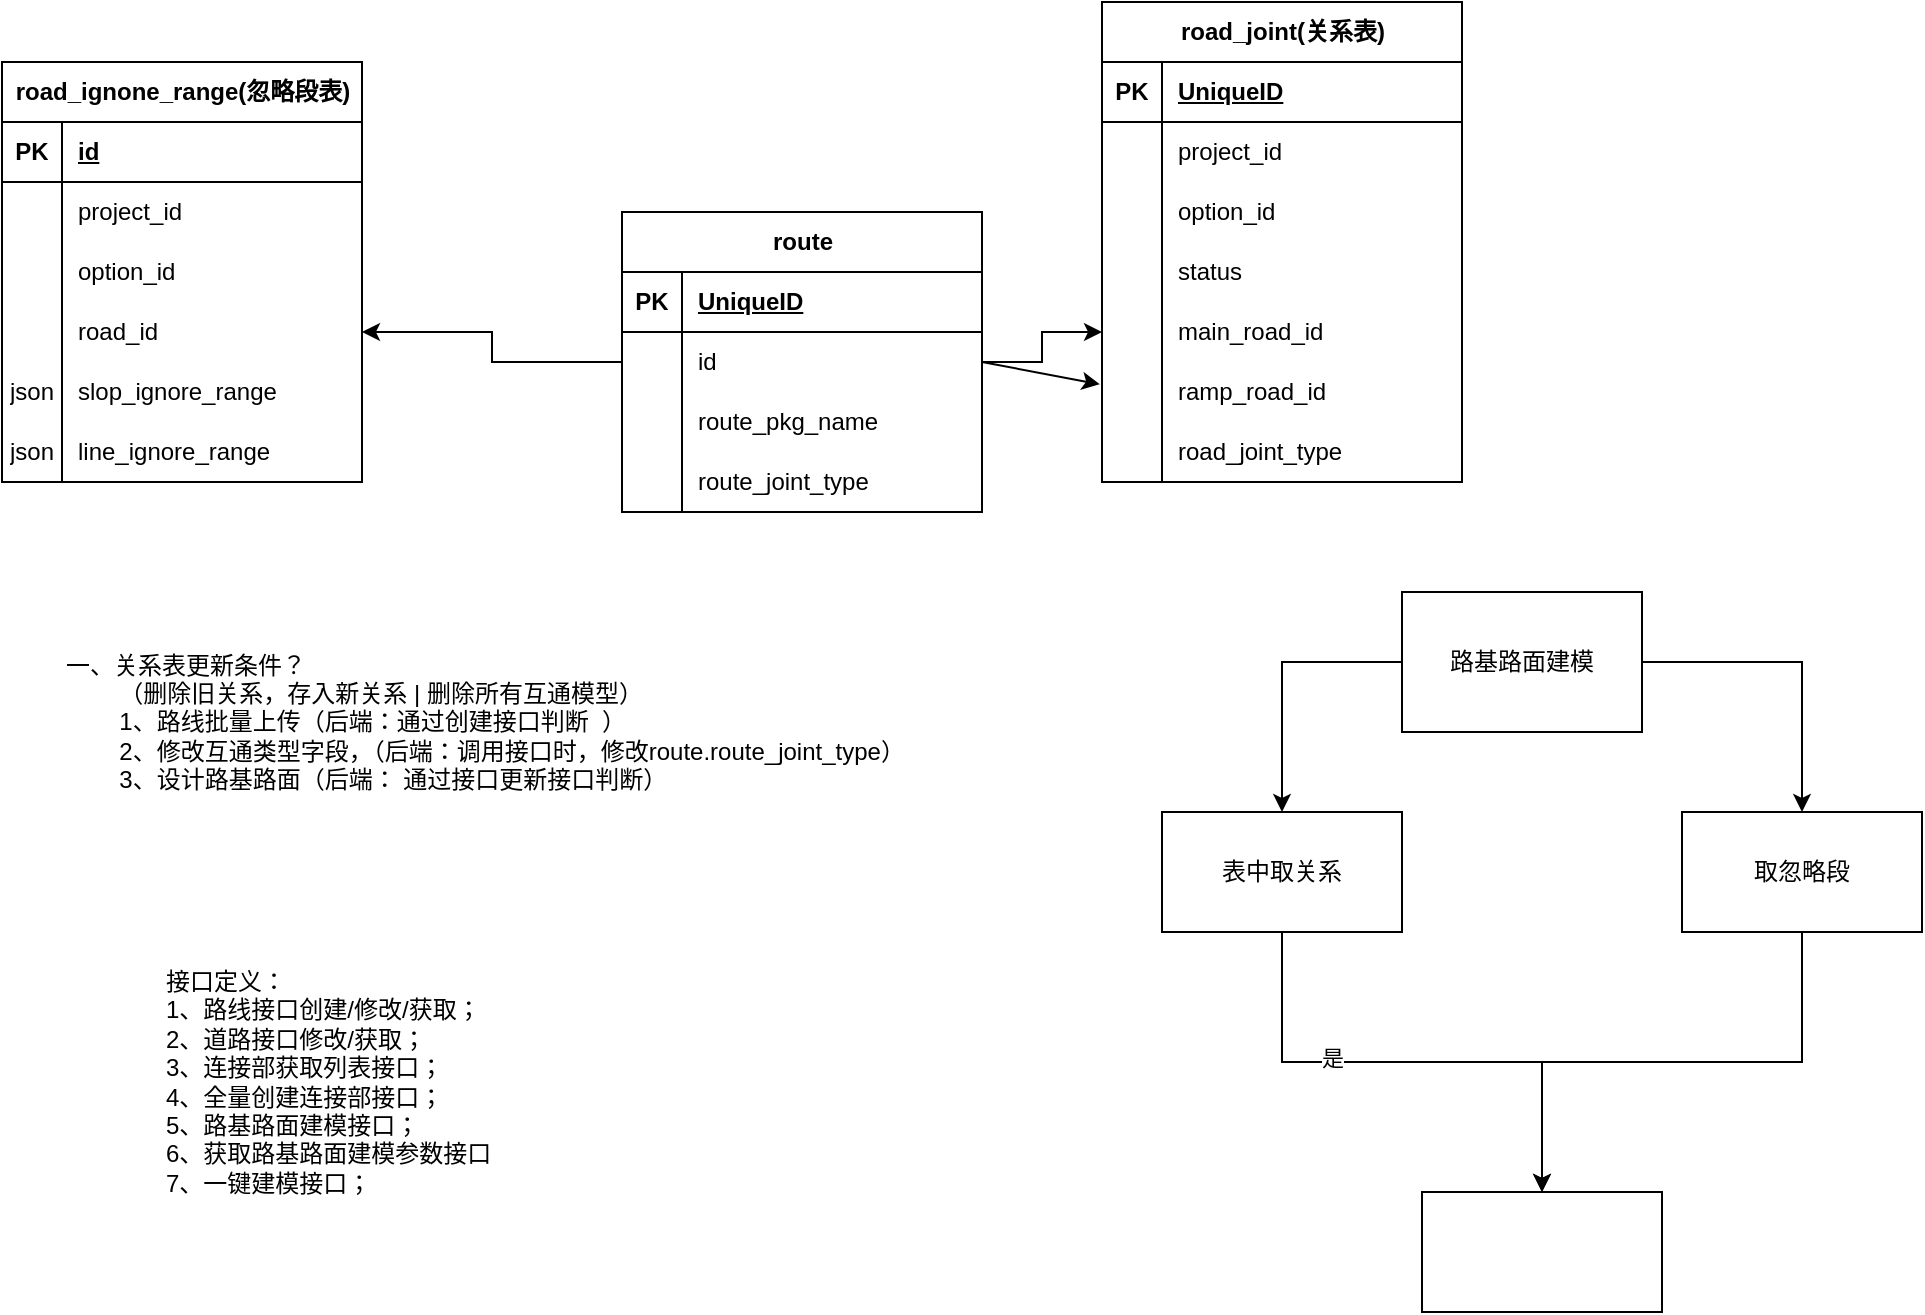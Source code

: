 <mxfile version="26.2.13">
  <diagram name="第 1 页" id="ofV6gsF028yok2CgW0QX">
    <mxGraphModel dx="2017" dy="698" grid="1" gridSize="10" guides="1" tooltips="1" connect="1" arrows="1" fold="1" page="1" pageScale="1" pageWidth="827" pageHeight="1169" math="0" shadow="0">
      <root>
        <mxCell id="0" />
        <mxCell id="1" parent="0" />
        <mxCell id="bJjAPZ4wV9YNr2IPAR01-1" value="road_joint(关系表)" style="shape=table;startSize=30;container=1;collapsible=1;childLayout=tableLayout;fixedRows=1;rowLines=0;fontStyle=1;align=center;resizeLast=1;html=1;" parent="1" vertex="1">
          <mxGeometry x="110" y="75" width="180" height="240" as="geometry" />
        </mxCell>
        <mxCell id="bJjAPZ4wV9YNr2IPAR01-2" value="" style="shape=tableRow;horizontal=0;startSize=0;swimlaneHead=0;swimlaneBody=0;fillColor=none;collapsible=0;dropTarget=0;points=[[0,0.5],[1,0.5]];portConstraint=eastwest;top=0;left=0;right=0;bottom=1;" parent="bJjAPZ4wV9YNr2IPAR01-1" vertex="1">
          <mxGeometry y="30" width="180" height="30" as="geometry" />
        </mxCell>
        <mxCell id="bJjAPZ4wV9YNr2IPAR01-3" value="PK" style="shape=partialRectangle;connectable=0;fillColor=none;top=0;left=0;bottom=0;right=0;fontStyle=1;overflow=hidden;whiteSpace=wrap;html=1;" parent="bJjAPZ4wV9YNr2IPAR01-2" vertex="1">
          <mxGeometry width="30" height="30" as="geometry">
            <mxRectangle width="30" height="30" as="alternateBounds" />
          </mxGeometry>
        </mxCell>
        <mxCell id="bJjAPZ4wV9YNr2IPAR01-4" value="UniqueID" style="shape=partialRectangle;connectable=0;fillColor=none;top=0;left=0;bottom=0;right=0;align=left;spacingLeft=6;fontStyle=5;overflow=hidden;whiteSpace=wrap;html=1;" parent="bJjAPZ4wV9YNr2IPAR01-2" vertex="1">
          <mxGeometry x="30" width="150" height="30" as="geometry">
            <mxRectangle width="150" height="30" as="alternateBounds" />
          </mxGeometry>
        </mxCell>
        <mxCell id="mDRF8278MDf5MgQLR0Ej-29" style="shape=tableRow;horizontal=0;startSize=0;swimlaneHead=0;swimlaneBody=0;fillColor=none;collapsible=0;dropTarget=0;points=[[0,0.5],[1,0.5]];portConstraint=eastwest;top=0;left=0;right=0;bottom=0;" parent="bJjAPZ4wV9YNr2IPAR01-1" vertex="1">
          <mxGeometry y="60" width="180" height="30" as="geometry" />
        </mxCell>
        <mxCell id="mDRF8278MDf5MgQLR0Ej-30" style="shape=partialRectangle;connectable=0;fillColor=none;top=0;left=0;bottom=0;right=0;editable=1;overflow=hidden;whiteSpace=wrap;html=1;" parent="mDRF8278MDf5MgQLR0Ej-29" vertex="1">
          <mxGeometry width="30" height="30" as="geometry">
            <mxRectangle width="30" height="30" as="alternateBounds" />
          </mxGeometry>
        </mxCell>
        <mxCell id="mDRF8278MDf5MgQLR0Ej-31" value="project_id" style="shape=partialRectangle;connectable=0;fillColor=none;top=0;left=0;bottom=0;right=0;align=left;spacingLeft=6;overflow=hidden;whiteSpace=wrap;html=1;" parent="mDRF8278MDf5MgQLR0Ej-29" vertex="1">
          <mxGeometry x="30" width="150" height="30" as="geometry">
            <mxRectangle width="150" height="30" as="alternateBounds" />
          </mxGeometry>
        </mxCell>
        <mxCell id="mDRF8278MDf5MgQLR0Ej-32" style="shape=tableRow;horizontal=0;startSize=0;swimlaneHead=0;swimlaneBody=0;fillColor=none;collapsible=0;dropTarget=0;points=[[0,0.5],[1,0.5]];portConstraint=eastwest;top=0;left=0;right=0;bottom=0;" parent="bJjAPZ4wV9YNr2IPAR01-1" vertex="1">
          <mxGeometry y="90" width="180" height="30" as="geometry" />
        </mxCell>
        <mxCell id="mDRF8278MDf5MgQLR0Ej-33" style="shape=partialRectangle;connectable=0;fillColor=none;top=0;left=0;bottom=0;right=0;editable=1;overflow=hidden;whiteSpace=wrap;html=1;" parent="mDRF8278MDf5MgQLR0Ej-32" vertex="1">
          <mxGeometry width="30" height="30" as="geometry">
            <mxRectangle width="30" height="30" as="alternateBounds" />
          </mxGeometry>
        </mxCell>
        <mxCell id="mDRF8278MDf5MgQLR0Ej-34" value="option_id" style="shape=partialRectangle;connectable=0;fillColor=none;top=0;left=0;bottom=0;right=0;align=left;spacingLeft=6;overflow=hidden;whiteSpace=wrap;html=1;" parent="mDRF8278MDf5MgQLR0Ej-32" vertex="1">
          <mxGeometry x="30" width="150" height="30" as="geometry">
            <mxRectangle width="150" height="30" as="alternateBounds" />
          </mxGeometry>
        </mxCell>
        <mxCell id="mDRF8278MDf5MgQLR0Ej-4" style="shape=tableRow;horizontal=0;startSize=0;swimlaneHead=0;swimlaneBody=0;fillColor=none;collapsible=0;dropTarget=0;points=[[0,0.5],[1,0.5]];portConstraint=eastwest;top=0;left=0;right=0;bottom=0;" parent="bJjAPZ4wV9YNr2IPAR01-1" vertex="1">
          <mxGeometry y="120" width="180" height="30" as="geometry" />
        </mxCell>
        <mxCell id="mDRF8278MDf5MgQLR0Ej-5" style="shape=partialRectangle;connectable=0;fillColor=none;top=0;left=0;bottom=0;right=0;editable=1;overflow=hidden;whiteSpace=wrap;html=1;" parent="mDRF8278MDf5MgQLR0Ej-4" vertex="1">
          <mxGeometry width="30" height="30" as="geometry">
            <mxRectangle width="30" height="30" as="alternateBounds" />
          </mxGeometry>
        </mxCell>
        <mxCell id="mDRF8278MDf5MgQLR0Ej-6" value="status" style="shape=partialRectangle;connectable=0;fillColor=none;top=0;left=0;bottom=0;right=0;align=left;spacingLeft=6;overflow=hidden;whiteSpace=wrap;html=1;" parent="mDRF8278MDf5MgQLR0Ej-4" vertex="1">
          <mxGeometry x="30" width="150" height="30" as="geometry">
            <mxRectangle width="150" height="30" as="alternateBounds" />
          </mxGeometry>
        </mxCell>
        <mxCell id="bJjAPZ4wV9YNr2IPAR01-5" value="" style="shape=tableRow;horizontal=0;startSize=0;swimlaneHead=0;swimlaneBody=0;fillColor=none;collapsible=0;dropTarget=0;points=[[0,0.5],[1,0.5]];portConstraint=eastwest;top=0;left=0;right=0;bottom=0;" parent="bJjAPZ4wV9YNr2IPAR01-1" vertex="1">
          <mxGeometry y="150" width="180" height="30" as="geometry" />
        </mxCell>
        <mxCell id="bJjAPZ4wV9YNr2IPAR01-6" value="" style="shape=partialRectangle;connectable=0;fillColor=none;top=0;left=0;bottom=0;right=0;editable=1;overflow=hidden;whiteSpace=wrap;html=1;" parent="bJjAPZ4wV9YNr2IPAR01-5" vertex="1">
          <mxGeometry width="30" height="30" as="geometry">
            <mxRectangle width="30" height="30" as="alternateBounds" />
          </mxGeometry>
        </mxCell>
        <mxCell id="bJjAPZ4wV9YNr2IPAR01-7" value="main_road_id" style="shape=partialRectangle;connectable=0;fillColor=none;top=0;left=0;bottom=0;right=0;align=left;spacingLeft=6;overflow=hidden;whiteSpace=wrap;html=1;" parent="bJjAPZ4wV9YNr2IPAR01-5" vertex="1">
          <mxGeometry x="30" width="150" height="30" as="geometry">
            <mxRectangle width="150" height="30" as="alternateBounds" />
          </mxGeometry>
        </mxCell>
        <mxCell id="bJjAPZ4wV9YNr2IPAR01-11" value="" style="shape=tableRow;horizontal=0;startSize=0;swimlaneHead=0;swimlaneBody=0;fillColor=none;collapsible=0;dropTarget=0;points=[[0,0.5],[1,0.5]];portConstraint=eastwest;top=0;left=0;right=0;bottom=0;" parent="bJjAPZ4wV9YNr2IPAR01-1" vertex="1">
          <mxGeometry y="180" width="180" height="30" as="geometry" />
        </mxCell>
        <mxCell id="bJjAPZ4wV9YNr2IPAR01-12" value="" style="shape=partialRectangle;connectable=0;fillColor=none;top=0;left=0;bottom=0;right=0;editable=1;overflow=hidden;whiteSpace=wrap;html=1;" parent="bJjAPZ4wV9YNr2IPAR01-11" vertex="1">
          <mxGeometry width="30" height="30" as="geometry">
            <mxRectangle width="30" height="30" as="alternateBounds" />
          </mxGeometry>
        </mxCell>
        <mxCell id="bJjAPZ4wV9YNr2IPAR01-13" value="ramp_road_id" style="shape=partialRectangle;connectable=0;fillColor=none;top=0;left=0;bottom=0;right=0;align=left;spacingLeft=6;overflow=hidden;whiteSpace=wrap;html=1;" parent="bJjAPZ4wV9YNr2IPAR01-11" vertex="1">
          <mxGeometry x="30" width="150" height="30" as="geometry">
            <mxRectangle width="150" height="30" as="alternateBounds" />
          </mxGeometry>
        </mxCell>
        <mxCell id="mDRF8278MDf5MgQLR0Ej-7" style="shape=tableRow;horizontal=0;startSize=0;swimlaneHead=0;swimlaneBody=0;fillColor=none;collapsible=0;dropTarget=0;points=[[0,0.5],[1,0.5]];portConstraint=eastwest;top=0;left=0;right=0;bottom=0;" parent="bJjAPZ4wV9YNr2IPAR01-1" vertex="1">
          <mxGeometry y="210" width="180" height="30" as="geometry" />
        </mxCell>
        <mxCell id="mDRF8278MDf5MgQLR0Ej-8" style="shape=partialRectangle;connectable=0;fillColor=none;top=0;left=0;bottom=0;right=0;editable=1;overflow=hidden;whiteSpace=wrap;html=1;" parent="mDRF8278MDf5MgQLR0Ej-7" vertex="1">
          <mxGeometry width="30" height="30" as="geometry">
            <mxRectangle width="30" height="30" as="alternateBounds" />
          </mxGeometry>
        </mxCell>
        <mxCell id="mDRF8278MDf5MgQLR0Ej-9" value="road_joint_type" style="shape=partialRectangle;connectable=0;fillColor=none;top=0;left=0;bottom=0;right=0;align=left;spacingLeft=6;overflow=hidden;whiteSpace=wrap;html=1;" parent="mDRF8278MDf5MgQLR0Ej-7" vertex="1">
          <mxGeometry x="30" width="150" height="30" as="geometry">
            <mxRectangle width="150" height="30" as="alternateBounds" />
          </mxGeometry>
        </mxCell>
        <mxCell id="mDRF8278MDf5MgQLR0Ej-10" value="road_ignone_range(忽略段表)" style="shape=table;startSize=30;container=1;collapsible=1;childLayout=tableLayout;fixedRows=1;rowLines=0;fontStyle=1;align=center;resizeLast=1;html=1;" parent="1" vertex="1">
          <mxGeometry x="-440" y="105" width="180" height="210" as="geometry" />
        </mxCell>
        <mxCell id="mDRF8278MDf5MgQLR0Ej-11" value="" style="shape=tableRow;horizontal=0;startSize=0;swimlaneHead=0;swimlaneBody=0;fillColor=none;collapsible=0;dropTarget=0;points=[[0,0.5],[1,0.5]];portConstraint=eastwest;top=0;left=0;right=0;bottom=1;" parent="mDRF8278MDf5MgQLR0Ej-10" vertex="1">
          <mxGeometry y="30" width="180" height="30" as="geometry" />
        </mxCell>
        <mxCell id="mDRF8278MDf5MgQLR0Ej-12" value="PK" style="shape=partialRectangle;connectable=0;fillColor=none;top=0;left=0;bottom=0;right=0;fontStyle=1;overflow=hidden;whiteSpace=wrap;html=1;" parent="mDRF8278MDf5MgQLR0Ej-11" vertex="1">
          <mxGeometry width="30" height="30" as="geometry">
            <mxRectangle width="30" height="30" as="alternateBounds" />
          </mxGeometry>
        </mxCell>
        <mxCell id="mDRF8278MDf5MgQLR0Ej-13" value="id" style="shape=partialRectangle;connectable=0;fillColor=none;top=0;left=0;bottom=0;right=0;align=left;spacingLeft=6;fontStyle=5;overflow=hidden;whiteSpace=wrap;html=1;" parent="mDRF8278MDf5MgQLR0Ej-11" vertex="1">
          <mxGeometry x="30" width="150" height="30" as="geometry">
            <mxRectangle width="150" height="30" as="alternateBounds" />
          </mxGeometry>
        </mxCell>
        <mxCell id="mDRF8278MDf5MgQLR0Ej-14" value="" style="shape=tableRow;horizontal=0;startSize=0;swimlaneHead=0;swimlaneBody=0;fillColor=none;collapsible=0;dropTarget=0;points=[[0,0.5],[1,0.5]];portConstraint=eastwest;top=0;left=0;right=0;bottom=0;" parent="mDRF8278MDf5MgQLR0Ej-10" vertex="1">
          <mxGeometry y="60" width="180" height="30" as="geometry" />
        </mxCell>
        <mxCell id="mDRF8278MDf5MgQLR0Ej-15" value="" style="shape=partialRectangle;connectable=0;fillColor=none;top=0;left=0;bottom=0;right=0;editable=1;overflow=hidden;whiteSpace=wrap;html=1;" parent="mDRF8278MDf5MgQLR0Ej-14" vertex="1">
          <mxGeometry width="30" height="30" as="geometry">
            <mxRectangle width="30" height="30" as="alternateBounds" />
          </mxGeometry>
        </mxCell>
        <mxCell id="mDRF8278MDf5MgQLR0Ej-16" value="project_id" style="shape=partialRectangle;connectable=0;fillColor=none;top=0;left=0;bottom=0;right=0;align=left;spacingLeft=6;overflow=hidden;whiteSpace=wrap;html=1;" parent="mDRF8278MDf5MgQLR0Ej-14" vertex="1">
          <mxGeometry x="30" width="150" height="30" as="geometry">
            <mxRectangle width="150" height="30" as="alternateBounds" />
          </mxGeometry>
        </mxCell>
        <mxCell id="mDRF8278MDf5MgQLR0Ej-17" value="" style="shape=tableRow;horizontal=0;startSize=0;swimlaneHead=0;swimlaneBody=0;fillColor=none;collapsible=0;dropTarget=0;points=[[0,0.5],[1,0.5]];portConstraint=eastwest;top=0;left=0;right=0;bottom=0;" parent="mDRF8278MDf5MgQLR0Ej-10" vertex="1">
          <mxGeometry y="90" width="180" height="30" as="geometry" />
        </mxCell>
        <mxCell id="mDRF8278MDf5MgQLR0Ej-18" value="" style="shape=partialRectangle;connectable=0;fillColor=none;top=0;left=0;bottom=0;right=0;editable=1;overflow=hidden;whiteSpace=wrap;html=1;" parent="mDRF8278MDf5MgQLR0Ej-17" vertex="1">
          <mxGeometry width="30" height="30" as="geometry">
            <mxRectangle width="30" height="30" as="alternateBounds" />
          </mxGeometry>
        </mxCell>
        <mxCell id="mDRF8278MDf5MgQLR0Ej-19" value="option_id" style="shape=partialRectangle;connectable=0;fillColor=none;top=0;left=0;bottom=0;right=0;align=left;spacingLeft=6;overflow=hidden;whiteSpace=wrap;html=1;" parent="mDRF8278MDf5MgQLR0Ej-17" vertex="1">
          <mxGeometry x="30" width="150" height="30" as="geometry">
            <mxRectangle width="150" height="30" as="alternateBounds" />
          </mxGeometry>
        </mxCell>
        <mxCell id="mDRF8278MDf5MgQLR0Ej-20" value="" style="shape=tableRow;horizontal=0;startSize=0;swimlaneHead=0;swimlaneBody=0;fillColor=none;collapsible=0;dropTarget=0;points=[[0,0.5],[1,0.5]];portConstraint=eastwest;top=0;left=0;right=0;bottom=0;" parent="mDRF8278MDf5MgQLR0Ej-10" vertex="1">
          <mxGeometry y="120" width="180" height="30" as="geometry" />
        </mxCell>
        <mxCell id="mDRF8278MDf5MgQLR0Ej-21" value="" style="shape=partialRectangle;connectable=0;fillColor=none;top=0;left=0;bottom=0;right=0;editable=1;overflow=hidden;whiteSpace=wrap;html=1;" parent="mDRF8278MDf5MgQLR0Ej-20" vertex="1">
          <mxGeometry width="30" height="30" as="geometry">
            <mxRectangle width="30" height="30" as="alternateBounds" />
          </mxGeometry>
        </mxCell>
        <mxCell id="mDRF8278MDf5MgQLR0Ej-22" value="road_id" style="shape=partialRectangle;connectable=0;fillColor=none;top=0;left=0;bottom=0;right=0;align=left;spacingLeft=6;overflow=hidden;whiteSpace=wrap;html=1;" parent="mDRF8278MDf5MgQLR0Ej-20" vertex="1">
          <mxGeometry x="30" width="150" height="30" as="geometry">
            <mxRectangle width="150" height="30" as="alternateBounds" />
          </mxGeometry>
        </mxCell>
        <mxCell id="mDRF8278MDf5MgQLR0Ej-26" style="shape=tableRow;horizontal=0;startSize=0;swimlaneHead=0;swimlaneBody=0;fillColor=none;collapsible=0;dropTarget=0;points=[[0,0.5],[1,0.5]];portConstraint=eastwest;top=0;left=0;right=0;bottom=0;" parent="mDRF8278MDf5MgQLR0Ej-10" vertex="1">
          <mxGeometry y="150" width="180" height="30" as="geometry" />
        </mxCell>
        <mxCell id="mDRF8278MDf5MgQLR0Ej-27" value="json" style="shape=partialRectangle;connectable=0;fillColor=none;top=0;left=0;bottom=0;right=0;editable=1;overflow=hidden;whiteSpace=wrap;html=1;" parent="mDRF8278MDf5MgQLR0Ej-26" vertex="1">
          <mxGeometry width="30" height="30" as="geometry">
            <mxRectangle width="30" height="30" as="alternateBounds" />
          </mxGeometry>
        </mxCell>
        <mxCell id="mDRF8278MDf5MgQLR0Ej-28" value="slop_ignore_range" style="shape=partialRectangle;connectable=0;fillColor=none;top=0;left=0;bottom=0;right=0;align=left;spacingLeft=6;overflow=hidden;whiteSpace=wrap;html=1;" parent="mDRF8278MDf5MgQLR0Ej-26" vertex="1">
          <mxGeometry x="30" width="150" height="30" as="geometry">
            <mxRectangle width="150" height="30" as="alternateBounds" />
          </mxGeometry>
        </mxCell>
        <mxCell id="mDRF8278MDf5MgQLR0Ej-23" style="shape=tableRow;horizontal=0;startSize=0;swimlaneHead=0;swimlaneBody=0;fillColor=none;collapsible=0;dropTarget=0;points=[[0,0.5],[1,0.5]];portConstraint=eastwest;top=0;left=0;right=0;bottom=0;" parent="mDRF8278MDf5MgQLR0Ej-10" vertex="1">
          <mxGeometry y="180" width="180" height="30" as="geometry" />
        </mxCell>
        <mxCell id="mDRF8278MDf5MgQLR0Ej-24" value="json" style="shape=partialRectangle;connectable=0;fillColor=none;top=0;left=0;bottom=0;right=0;editable=1;overflow=hidden;whiteSpace=wrap;html=1;" parent="mDRF8278MDf5MgQLR0Ej-23" vertex="1">
          <mxGeometry width="30" height="30" as="geometry">
            <mxRectangle width="30" height="30" as="alternateBounds" />
          </mxGeometry>
        </mxCell>
        <mxCell id="mDRF8278MDf5MgQLR0Ej-25" value="line_ignore_range" style="shape=partialRectangle;connectable=0;fillColor=none;top=0;left=0;bottom=0;right=0;align=left;spacingLeft=6;overflow=hidden;whiteSpace=wrap;html=1;" parent="mDRF8278MDf5MgQLR0Ej-23" vertex="1">
          <mxGeometry x="30" width="150" height="30" as="geometry">
            <mxRectangle width="150" height="30" as="alternateBounds" />
          </mxGeometry>
        </mxCell>
        <mxCell id="mDRF8278MDf5MgQLR0Ej-35" value="route" style="shape=table;startSize=30;container=1;collapsible=1;childLayout=tableLayout;fixedRows=1;rowLines=0;fontStyle=1;align=center;resizeLast=1;html=1;" parent="1" vertex="1">
          <mxGeometry x="-130" y="180" width="180" height="150" as="geometry" />
        </mxCell>
        <mxCell id="mDRF8278MDf5MgQLR0Ej-36" value="" style="shape=tableRow;horizontal=0;startSize=0;swimlaneHead=0;swimlaneBody=0;fillColor=none;collapsible=0;dropTarget=0;points=[[0,0.5],[1,0.5]];portConstraint=eastwest;top=0;left=0;right=0;bottom=1;" parent="mDRF8278MDf5MgQLR0Ej-35" vertex="1">
          <mxGeometry y="30" width="180" height="30" as="geometry" />
        </mxCell>
        <mxCell id="mDRF8278MDf5MgQLR0Ej-37" value="PK" style="shape=partialRectangle;connectable=0;fillColor=none;top=0;left=0;bottom=0;right=0;fontStyle=1;overflow=hidden;whiteSpace=wrap;html=1;" parent="mDRF8278MDf5MgQLR0Ej-36" vertex="1">
          <mxGeometry width="30" height="30" as="geometry">
            <mxRectangle width="30" height="30" as="alternateBounds" />
          </mxGeometry>
        </mxCell>
        <mxCell id="mDRF8278MDf5MgQLR0Ej-38" value="UniqueID" style="shape=partialRectangle;connectable=0;fillColor=none;top=0;left=0;bottom=0;right=0;align=left;spacingLeft=6;fontStyle=5;overflow=hidden;whiteSpace=wrap;html=1;" parent="mDRF8278MDf5MgQLR0Ej-36" vertex="1">
          <mxGeometry x="30" width="150" height="30" as="geometry">
            <mxRectangle width="150" height="30" as="alternateBounds" />
          </mxGeometry>
        </mxCell>
        <mxCell id="mDRF8278MDf5MgQLR0Ej-39" value="" style="shape=tableRow;horizontal=0;startSize=0;swimlaneHead=0;swimlaneBody=0;fillColor=none;collapsible=0;dropTarget=0;points=[[0,0.5],[1,0.5]];portConstraint=eastwest;top=0;left=0;right=0;bottom=0;" parent="mDRF8278MDf5MgQLR0Ej-35" vertex="1">
          <mxGeometry y="60" width="180" height="30" as="geometry" />
        </mxCell>
        <mxCell id="mDRF8278MDf5MgQLR0Ej-40" value="" style="shape=partialRectangle;connectable=0;fillColor=none;top=0;left=0;bottom=0;right=0;editable=1;overflow=hidden;whiteSpace=wrap;html=1;" parent="mDRF8278MDf5MgQLR0Ej-39" vertex="1">
          <mxGeometry width="30" height="30" as="geometry">
            <mxRectangle width="30" height="30" as="alternateBounds" />
          </mxGeometry>
        </mxCell>
        <mxCell id="mDRF8278MDf5MgQLR0Ej-41" value="id" style="shape=partialRectangle;connectable=0;fillColor=none;top=0;left=0;bottom=0;right=0;align=left;spacingLeft=6;overflow=hidden;whiteSpace=wrap;html=1;" parent="mDRF8278MDf5MgQLR0Ej-39" vertex="1">
          <mxGeometry x="30" width="150" height="30" as="geometry">
            <mxRectangle width="150" height="30" as="alternateBounds" />
          </mxGeometry>
        </mxCell>
        <mxCell id="mDRF8278MDf5MgQLR0Ej-42" value="" style="shape=tableRow;horizontal=0;startSize=0;swimlaneHead=0;swimlaneBody=0;fillColor=none;collapsible=0;dropTarget=0;points=[[0,0.5],[1,0.5]];portConstraint=eastwest;top=0;left=0;right=0;bottom=0;" parent="mDRF8278MDf5MgQLR0Ej-35" vertex="1">
          <mxGeometry y="90" width="180" height="30" as="geometry" />
        </mxCell>
        <mxCell id="mDRF8278MDf5MgQLR0Ej-43" value="" style="shape=partialRectangle;connectable=0;fillColor=none;top=0;left=0;bottom=0;right=0;editable=1;overflow=hidden;whiteSpace=wrap;html=1;" parent="mDRF8278MDf5MgQLR0Ej-42" vertex="1">
          <mxGeometry width="30" height="30" as="geometry">
            <mxRectangle width="30" height="30" as="alternateBounds" />
          </mxGeometry>
        </mxCell>
        <mxCell id="mDRF8278MDf5MgQLR0Ej-44" value="route_pkg_name" style="shape=partialRectangle;connectable=0;fillColor=none;top=0;left=0;bottom=0;right=0;align=left;spacingLeft=6;overflow=hidden;whiteSpace=wrap;html=1;" parent="mDRF8278MDf5MgQLR0Ej-42" vertex="1">
          <mxGeometry x="30" width="150" height="30" as="geometry">
            <mxRectangle width="150" height="30" as="alternateBounds" />
          </mxGeometry>
        </mxCell>
        <mxCell id="mDRF8278MDf5MgQLR0Ej-111" style="shape=tableRow;horizontal=0;startSize=0;swimlaneHead=0;swimlaneBody=0;fillColor=none;collapsible=0;dropTarget=0;points=[[0,0.5],[1,0.5]];portConstraint=eastwest;top=0;left=0;right=0;bottom=0;" parent="mDRF8278MDf5MgQLR0Ej-35" vertex="1">
          <mxGeometry y="120" width="180" height="30" as="geometry" />
        </mxCell>
        <mxCell id="mDRF8278MDf5MgQLR0Ej-112" style="shape=partialRectangle;connectable=0;fillColor=none;top=0;left=0;bottom=0;right=0;editable=1;overflow=hidden;whiteSpace=wrap;html=1;" parent="mDRF8278MDf5MgQLR0Ej-111" vertex="1">
          <mxGeometry width="30" height="30" as="geometry">
            <mxRectangle width="30" height="30" as="alternateBounds" />
          </mxGeometry>
        </mxCell>
        <mxCell id="mDRF8278MDf5MgQLR0Ej-113" value="route_joint_type" style="shape=partialRectangle;connectable=0;fillColor=none;top=0;left=0;bottom=0;right=0;align=left;spacingLeft=6;overflow=hidden;whiteSpace=wrap;html=1;" parent="mDRF8278MDf5MgQLR0Ej-111" vertex="1">
          <mxGeometry x="30" width="150" height="30" as="geometry">
            <mxRectangle width="150" height="30" as="alternateBounds" />
          </mxGeometry>
        </mxCell>
        <mxCell id="mDRF8278MDf5MgQLR0Ej-50" style="edgeStyle=orthogonalEdgeStyle;rounded=0;orthogonalLoop=1;jettySize=auto;html=1;" parent="1" source="mDRF8278MDf5MgQLR0Ej-39" target="bJjAPZ4wV9YNr2IPAR01-5" edge="1">
          <mxGeometry relative="1" as="geometry">
            <Array as="points" />
          </mxGeometry>
        </mxCell>
        <mxCell id="mDRF8278MDf5MgQLR0Ej-84" style="edgeStyle=orthogonalEdgeStyle;rounded=0;orthogonalLoop=1;jettySize=auto;html=1;exitX=0;exitY=0.5;exitDx=0;exitDy=0;entryX=1;entryY=0.5;entryDx=0;entryDy=0;" parent="1" source="mDRF8278MDf5MgQLR0Ej-39" target="mDRF8278MDf5MgQLR0Ej-20" edge="1">
          <mxGeometry relative="1" as="geometry" />
        </mxCell>
        <mxCell id="mDRF8278MDf5MgQLR0Ej-109" value="" style="endArrow=classic;html=1;rounded=0;exitX=1;exitY=0.5;exitDx=0;exitDy=0;entryX=-0.006;entryY=0.371;entryDx=0;entryDy=0;entryPerimeter=0;" parent="1" source="mDRF8278MDf5MgQLR0Ej-39" target="bJjAPZ4wV9YNr2IPAR01-11" edge="1">
          <mxGeometry width="50" height="50" relative="1" as="geometry">
            <mxPoint x="80" y="420" as="sourcePoint" />
            <mxPoint x="130" y="370" as="targetPoint" />
          </mxGeometry>
        </mxCell>
        <mxCell id="mDRF8278MDf5MgQLR0Ej-110" value="一、关系表更新条件？&lt;div&gt;&lt;span style=&quot;white-space: pre;&quot;&gt;&#x9;&lt;/span&gt;（删除旧关系，存入新关系 |&amp;nbsp;&lt;span style=&quot;background-color: transparent; color: light-dark(rgb(0, 0, 0), rgb(255, 255, 255));&quot;&gt;删除所有互通模型&lt;/span&gt;&lt;span style=&quot;background-color: transparent; color: light-dark(rgb(0, 0, 0), rgb(255, 255, 255));&quot;&gt;）&lt;/span&gt;&lt;/div&gt;&lt;div&gt;&lt;div&gt;&lt;span style=&quot;white-space: pre;&quot;&gt;&#x9;&lt;/span&gt;1、路线批量上传（后端：通过创建接口判断&amp;nbsp; ）&lt;br&gt;&lt;/div&gt;&lt;div&gt;&lt;span style=&quot;white-space: pre;&quot;&gt;&#x9;&lt;/span&gt;2、修改互通类型字段，（后端：调用接口时，修改route.&lt;span style=&quot;text-wrap-mode: wrap; background-color: transparent; color: light-dark(rgb(0, 0, 0), rgb(255, 255, 255));&quot;&gt;route_joint_type&lt;/span&gt;&lt;span style=&quot;background-color: transparent; color: light-dark(rgb(0, 0, 0), rgb(255, 255, 255));&quot;&gt;）&lt;/span&gt;&lt;/div&gt;&lt;div&gt;&lt;span style=&quot;white-space: pre;&quot;&gt;&#x9;&lt;/span&gt;3、设计路基路面（后端： 通过接口更新接口判断）&lt;br&gt;&lt;/div&gt;&lt;/div&gt;" style="text;html=1;align=left;verticalAlign=middle;resizable=0;points=[];autosize=1;strokeColor=none;fillColor=none;" parent="1" vertex="1">
          <mxGeometry x="-410" y="390" width="440" height="90" as="geometry" />
        </mxCell>
        <mxCell id="yQ1eZP5P_Z0Rtkw1ZunJ-1" value="接口定义：&lt;div&gt;1、路线接口创建/修改/获取；&lt;/div&gt;&lt;div&gt;2、道路接口修改/获取；&lt;/div&gt;&lt;div&gt;3、连接部获取列表接口；&lt;/div&gt;&lt;div&gt;4、全量创建连接部接口；&lt;/div&gt;&lt;div&gt;5、路基路面建模接口；&lt;/div&gt;&lt;div&gt;6、获取路基路面建模参数接口&lt;/div&gt;&lt;div&gt;7、一键建模接口；&lt;/div&gt;" style="rounded=0;whiteSpace=wrap;html=1;align=left;fillColor=none;strokeColor=none;" vertex="1" parent="1">
          <mxGeometry x="-360" y="530" width="600" height="170" as="geometry" />
        </mxCell>
        <mxCell id="yQ1eZP5P_Z0Rtkw1ZunJ-15" value="" style="edgeStyle=orthogonalEdgeStyle;rounded=0;orthogonalLoop=1;jettySize=auto;html=1;" edge="1" parent="1" source="yQ1eZP5P_Z0Rtkw1ZunJ-2" target="yQ1eZP5P_Z0Rtkw1ZunJ-14">
          <mxGeometry relative="1" as="geometry" />
        </mxCell>
        <mxCell id="yQ1eZP5P_Z0Rtkw1ZunJ-17" style="edgeStyle=orthogonalEdgeStyle;rounded=0;orthogonalLoop=1;jettySize=auto;html=1;exitX=0;exitY=0.5;exitDx=0;exitDy=0;entryX=0.5;entryY=0;entryDx=0;entryDy=0;" edge="1" parent="1" source="yQ1eZP5P_Z0Rtkw1ZunJ-2" target="yQ1eZP5P_Z0Rtkw1ZunJ-11">
          <mxGeometry relative="1" as="geometry" />
        </mxCell>
        <mxCell id="yQ1eZP5P_Z0Rtkw1ZunJ-2" value="路基路面建模" style="rounded=0;whiteSpace=wrap;html=1;" vertex="1" parent="1">
          <mxGeometry x="260" y="370" width="120" height="70" as="geometry" />
        </mxCell>
        <mxCell id="yQ1eZP5P_Z0Rtkw1ZunJ-6" value="" style="edgeStyle=orthogonalEdgeStyle;rounded=0;orthogonalLoop=1;jettySize=auto;html=1;exitX=0.5;exitY=1;exitDx=0;exitDy=0;" edge="1" parent="1" source="yQ1eZP5P_Z0Rtkw1ZunJ-11" target="yQ1eZP5P_Z0Rtkw1ZunJ-5">
          <mxGeometry relative="1" as="geometry">
            <mxPoint x="320" y="530" as="sourcePoint" />
          </mxGeometry>
        </mxCell>
        <mxCell id="yQ1eZP5P_Z0Rtkw1ZunJ-10" value="是" style="edgeLabel;html=1;align=center;verticalAlign=middle;resizable=0;points=[];" vertex="1" connectable="0" parent="yQ1eZP5P_Z0Rtkw1ZunJ-6">
          <mxGeometry x="-0.307" y="2" relative="1" as="geometry">
            <mxPoint as="offset" />
          </mxGeometry>
        </mxCell>
        <mxCell id="yQ1eZP5P_Z0Rtkw1ZunJ-5" value="" style="whiteSpace=wrap;html=1;rounded=0;" vertex="1" parent="1">
          <mxGeometry x="270" y="670" width="120" height="60" as="geometry" />
        </mxCell>
        <mxCell id="yQ1eZP5P_Z0Rtkw1ZunJ-11" value="表中取关系" style="whiteSpace=wrap;html=1;rounded=0;" vertex="1" parent="1">
          <mxGeometry x="140" y="480" width="120" height="60" as="geometry" />
        </mxCell>
        <mxCell id="yQ1eZP5P_Z0Rtkw1ZunJ-16" style="edgeStyle=orthogonalEdgeStyle;rounded=0;orthogonalLoop=1;jettySize=auto;html=1;entryX=0.5;entryY=0;entryDx=0;entryDy=0;exitX=0.5;exitY=1;exitDx=0;exitDy=0;" edge="1" parent="1" source="yQ1eZP5P_Z0Rtkw1ZunJ-14" target="yQ1eZP5P_Z0Rtkw1ZunJ-5">
          <mxGeometry relative="1" as="geometry" />
        </mxCell>
        <mxCell id="yQ1eZP5P_Z0Rtkw1ZunJ-14" value="取忽略段" style="whiteSpace=wrap;html=1;rounded=0;" vertex="1" parent="1">
          <mxGeometry x="400" y="480" width="120" height="60" as="geometry" />
        </mxCell>
      </root>
    </mxGraphModel>
  </diagram>
</mxfile>
